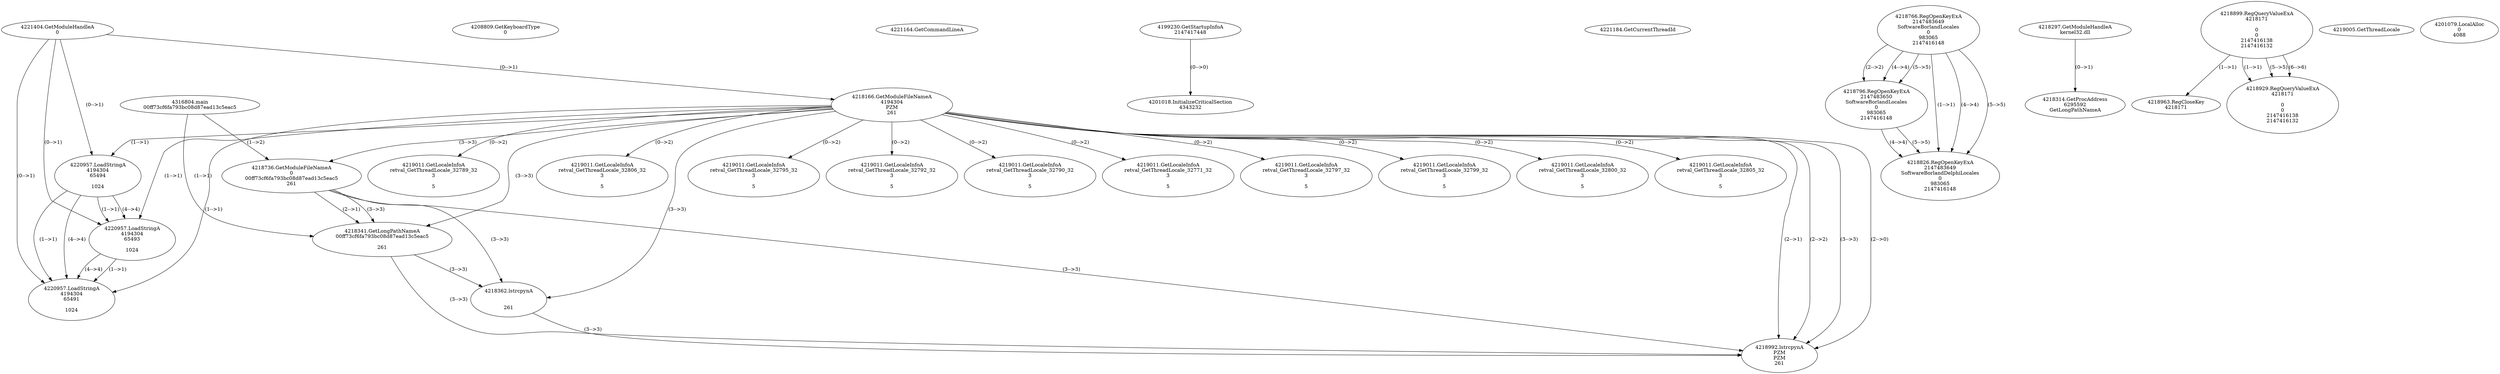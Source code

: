 // Global SCDG with merge call
digraph {
	0 [label="4316804.main
00ff73cf6fa793bc08d87ead13c5eac5"]
	1 [label="4221404.GetModuleHandleA
0"]
	2 [label="4208809.GetKeyboardType
0"]
	3 [label="4221164.GetCommandLineA
"]
	4 [label="4199230.GetStartupInfoA
2147417448"]
	5 [label="4221184.GetCurrentThreadId
"]
	6 [label="4218166.GetModuleFileNameA
4194304
PZM
261"]
	1 -> 6 [label="(0-->1)"]
	7 [label="4218736.GetModuleFileNameA
0
00ff73cf6fa793bc08d87ead13c5eac5
261"]
	0 -> 7 [label="(1-->2)"]
	6 -> 7 [label="(3-->3)"]
	8 [label="4218766.RegOpenKeyExA
2147483649
Software\Borland\Locales
0
983065
2147416148"]
	9 [label="4218297.GetModuleHandleA
kernel32.dll"]
	10 [label="4218314.GetProcAddress
6295592
GetLongPathNameA"]
	9 -> 10 [label="(0-->1)"]
	11 [label="4218341.GetLongPathNameA
00ff73cf6fa793bc08d87ead13c5eac5

261"]
	0 -> 11 [label="(1-->1)"]
	7 -> 11 [label="(2-->1)"]
	6 -> 11 [label="(3-->3)"]
	7 -> 11 [label="(3-->3)"]
	12 [label="4218362.lstrcpynA


261"]
	6 -> 12 [label="(3-->3)"]
	7 -> 12 [label="(3-->3)"]
	11 -> 12 [label="(3-->3)"]
	13 [label="4218899.RegQueryValueExA
4218171

0
0
2147416138
2147416132"]
	14 [label="4218963.RegCloseKey
4218171"]
	13 -> 14 [label="(1-->1)"]
	15 [label="4218992.lstrcpynA
PZM
PZM
261"]
	6 -> 15 [label="(2-->1)"]
	6 -> 15 [label="(2-->2)"]
	6 -> 15 [label="(3-->3)"]
	7 -> 15 [label="(3-->3)"]
	11 -> 15 [label="(3-->3)"]
	12 -> 15 [label="(3-->3)"]
	6 -> 15 [label="(2-->0)"]
	16 [label="4219005.GetThreadLocale
"]
	17 [label="4219011.GetLocaleInfoA
retval_GetThreadLocale_32789_32
3

5"]
	6 -> 17 [label="(0-->2)"]
	18 [label="4220957.LoadStringA
4194304
65494

1024"]
	1 -> 18 [label="(0-->1)"]
	6 -> 18 [label="(1-->1)"]
	19 [label="4220957.LoadStringA
4194304
65493

1024"]
	1 -> 19 [label="(0-->1)"]
	6 -> 19 [label="(1-->1)"]
	18 -> 19 [label="(1-->1)"]
	18 -> 19 [label="(4-->4)"]
	20 [label="4220957.LoadStringA
4194304
65491

1024"]
	1 -> 20 [label="(0-->1)"]
	6 -> 20 [label="(1-->1)"]
	18 -> 20 [label="(1-->1)"]
	19 -> 20 [label="(1-->1)"]
	18 -> 20 [label="(4-->4)"]
	19 -> 20 [label="(4-->4)"]
	21 [label="4201018.InitializeCriticalSection
4343232"]
	4 -> 21 [label="(0-->0)"]
	22 [label="4201079.LocalAlloc
0
4088"]
	23 [label="4218796.RegOpenKeyExA
2147483650
Software\Borland\Locales
0
983065
2147416148"]
	8 -> 23 [label="(2-->2)"]
	8 -> 23 [label="(4-->4)"]
	8 -> 23 [label="(5-->5)"]
	24 [label="4218826.RegOpenKeyExA
2147483649
Software\Borland\Delphi\Locales
0
983065
2147416148"]
	8 -> 24 [label="(1-->1)"]
	8 -> 24 [label="(4-->4)"]
	23 -> 24 [label="(4-->4)"]
	8 -> 24 [label="(5-->5)"]
	23 -> 24 [label="(5-->5)"]
	25 [label="4218929.RegQueryValueExA
4218171

0
0
2147416138
2147416132"]
	13 -> 25 [label="(1-->1)"]
	13 -> 25 [label="(5-->5)"]
	13 -> 25 [label="(6-->6)"]
	26 [label="4219011.GetLocaleInfoA
retval_GetThreadLocale_32806_32
3

5"]
	6 -> 26 [label="(0-->2)"]
	27 [label="4219011.GetLocaleInfoA
retval_GetThreadLocale_32795_32
3

5"]
	6 -> 27 [label="(0-->2)"]
	28 [label="4219011.GetLocaleInfoA
retval_GetThreadLocale_32792_32
3

5"]
	6 -> 28 [label="(0-->2)"]
	29 [label="4219011.GetLocaleInfoA
retval_GetThreadLocale_32790_32
3

5"]
	6 -> 29 [label="(0-->2)"]
	30 [label="4219011.GetLocaleInfoA
retval_GetThreadLocale_32771_32
3

5"]
	6 -> 30 [label="(0-->2)"]
	31 [label="4219011.GetLocaleInfoA
retval_GetThreadLocale_32797_32
3

5"]
	6 -> 31 [label="(0-->2)"]
	32 [label="4219011.GetLocaleInfoA
retval_GetThreadLocale_32799_32
3

5"]
	6 -> 32 [label="(0-->2)"]
	33 [label="4219011.GetLocaleInfoA
retval_GetThreadLocale_32800_32
3

5"]
	6 -> 33 [label="(0-->2)"]
	34 [label="4219011.GetLocaleInfoA
retval_GetThreadLocale_32805_32
3

5"]
	6 -> 34 [label="(0-->2)"]
}
